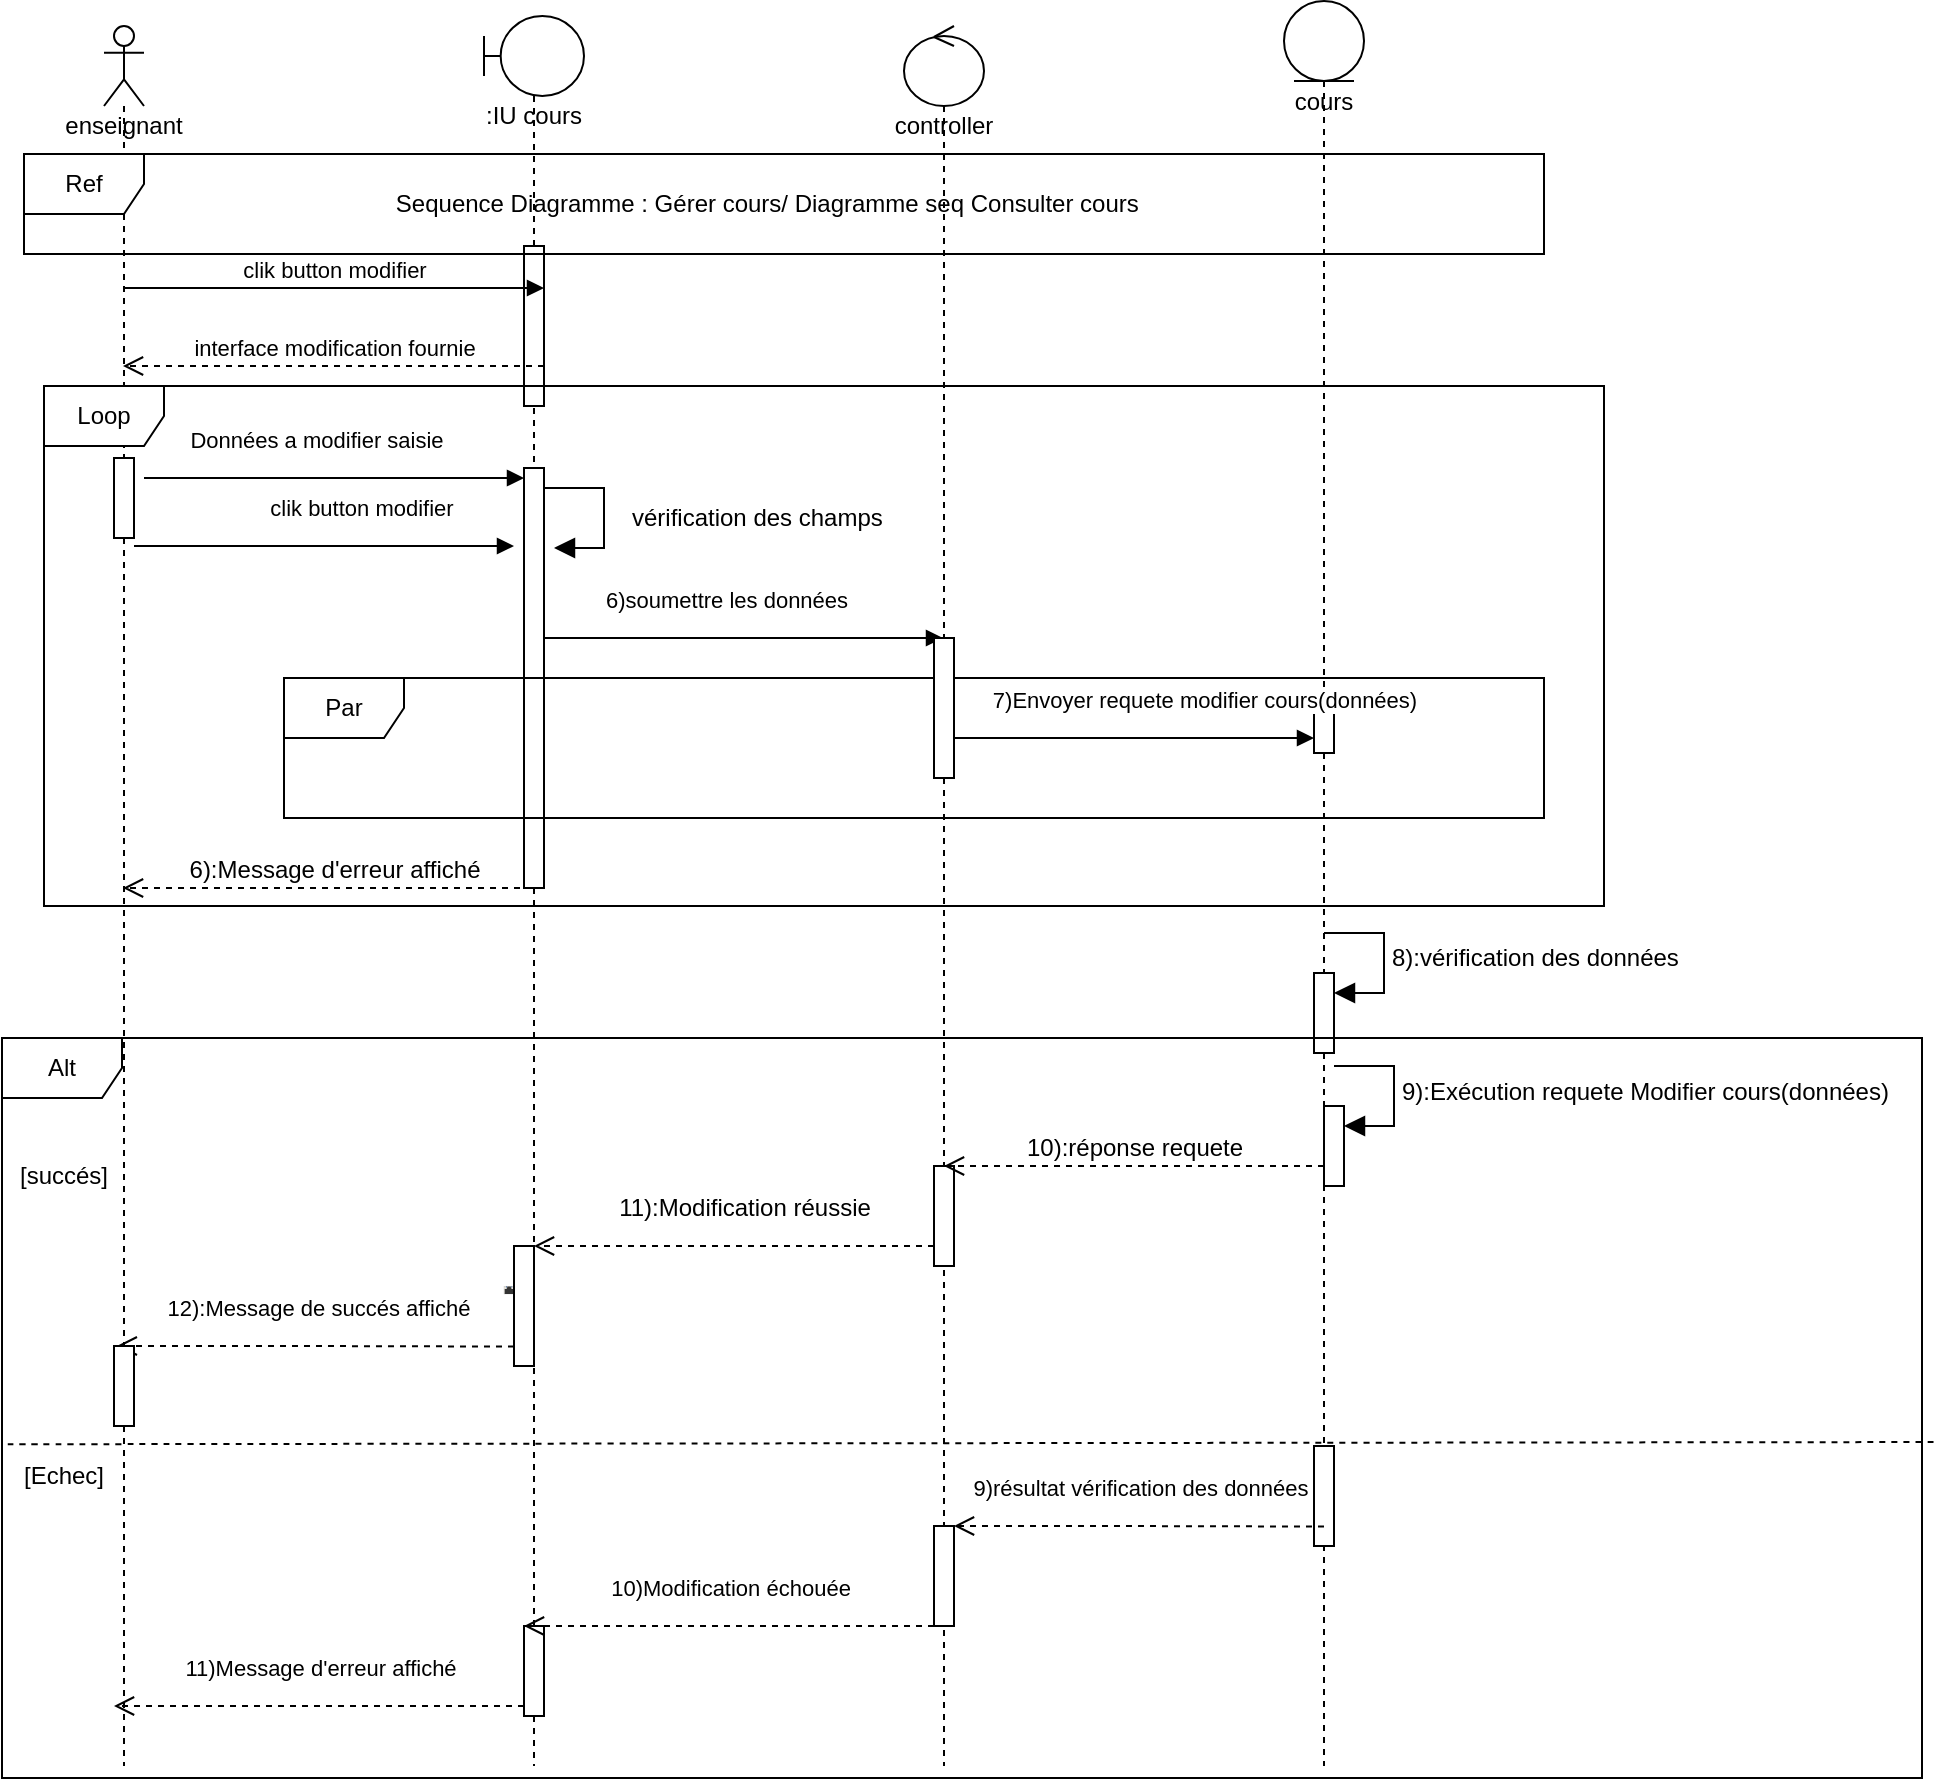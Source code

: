 <mxfile version="24.4.13" type="device" pages="2">
  <diagram id="kgpKYQtTHZ0yAKxKKP6v" name="Page-1">
    <mxGraphModel dx="1500" dy="887" grid="1" gridSize="10" guides="1" tooltips="1" connect="1" arrows="1" fold="1" page="1" pageScale="1" pageWidth="850" pageHeight="1100" math="0" shadow="0">
      <root>
        <mxCell id="0" />
        <mxCell id="1" parent="0" />
        <mxCell id="TR3HpXv-k49Oe98Kgcgv-10" value=":IU cours" style="shape=umlLifeline;participant=umlBoundary;perimeter=lifelinePerimeter;whiteSpace=wrap;html=1;container=1;collapsible=0;recursiveResize=0;verticalAlign=top;spacingTop=36;outlineConnect=0;" parent="1" vertex="1">
          <mxGeometry x="430" y="15" width="50" height="875" as="geometry" />
        </mxCell>
        <mxCell id="uwunShh2eXxCLl3LTYza-4" value="" style="html=1;points=[[0,0,0,0,5],[0,1,0,0,-5],[1,0,0,0,5],[1,1,0,0,-5]];perimeter=orthogonalPerimeter;outlineConnect=0;targetShapes=umlLifeline;portConstraint=eastwest;newEdgeStyle={&quot;curved&quot;:0,&quot;rounded&quot;:0};" parent="TR3HpXv-k49Oe98Kgcgv-10" vertex="1">
          <mxGeometry x="20" y="226" width="10" height="210" as="geometry" />
        </mxCell>
        <mxCell id="uwunShh2eXxCLl3LTYza-19" value="6):Message d&#39;erreur affiché" style="html=1;verticalAlign=bottom;endArrow=open;dashed=1;endSize=8;curved=0;rounded=0;fontSize=12;" parent="TR3HpXv-k49Oe98Kgcgv-10" edge="1">
          <mxGeometry relative="1" as="geometry">
            <mxPoint x="30" y="436" as="sourcePoint" />
            <mxPoint x="-180.5" y="436" as="targetPoint" />
          </mxGeometry>
        </mxCell>
        <mxCell id="TR3HpXv-k49Oe98Kgcgv-70" value="" style="html=1;points=[];perimeter=orthogonalPerimeter;fontSize=115;" parent="TR3HpXv-k49Oe98Kgcgv-10" vertex="1">
          <mxGeometry x="20" y="805" width="10" height="45" as="geometry" />
        </mxCell>
        <mxCell id="h5Wv6Gw_NpzDMm18Z7D9-5" value="" style="html=1;points=[];perimeter=orthogonalPerimeter;" parent="TR3HpXv-k49Oe98Kgcgv-10" vertex="1">
          <mxGeometry x="20" y="115" width="10" height="80" as="geometry" />
        </mxCell>
        <mxCell id="TR3HpXv-k49Oe98Kgcgv-12" value="enseignant" style="shape=umlLifeline;participant=umlActor;perimeter=lifelinePerimeter;whiteSpace=wrap;html=1;container=1;collapsible=0;recursiveResize=0;verticalAlign=top;spacingTop=36;outlineConnect=0;" parent="1" vertex="1">
          <mxGeometry x="240" y="20" width="20" height="870" as="geometry" />
        </mxCell>
        <mxCell id="TR3HpXv-k49Oe98Kgcgv-25" value="" style="html=1;points=[];perimeter=orthogonalPerimeter;" parent="TR3HpXv-k49Oe98Kgcgv-12" vertex="1">
          <mxGeometry x="5" y="216" width="10" height="40" as="geometry" />
        </mxCell>
        <mxCell id="TR3HpXv-k49Oe98Kgcgv-13" value="controller" style="shape=umlLifeline;participant=umlControl;perimeter=lifelinePerimeter;whiteSpace=wrap;html=1;container=1;collapsible=0;recursiveResize=0;verticalAlign=top;spacingTop=36;outlineConnect=0;" parent="1" vertex="1">
          <mxGeometry x="640" y="20" width="40" height="870" as="geometry" />
        </mxCell>
        <mxCell id="uwunShh2eXxCLl3LTYza-26" value="" style="html=1;points=[[0,0,0,0,5],[0,1,0,0,-5],[1,0,0,0,5],[1,1,0,0,-5]];perimeter=orthogonalPerimeter;outlineConnect=0;targetShapes=umlLifeline;portConstraint=eastwest;newEdgeStyle={&quot;curved&quot;:0,&quot;rounded&quot;:0};" parent="TR3HpXv-k49Oe98Kgcgv-13" vertex="1">
          <mxGeometry x="15" y="570" width="10" height="50" as="geometry" />
        </mxCell>
        <mxCell id="TR3HpXv-k49Oe98Kgcgv-68" value="" style="html=1;points=[];perimeter=orthogonalPerimeter;fontSize=115;" parent="TR3HpXv-k49Oe98Kgcgv-13" vertex="1">
          <mxGeometry x="15" y="750" width="10" height="50" as="geometry" />
        </mxCell>
        <mxCell id="TR3HpXv-k49Oe98Kgcgv-14" value="cours" style="shape=umlLifeline;participant=umlEntity;perimeter=lifelinePerimeter;whiteSpace=wrap;html=1;container=1;collapsible=0;recursiveResize=0;verticalAlign=top;spacingTop=36;outlineConnect=0;" parent="1" vertex="1">
          <mxGeometry x="830" y="7.5" width="40" height="882.5" as="geometry" />
        </mxCell>
        <mxCell id="uwunShh2eXxCLl3LTYza-14" value="" style="html=1;points=[[0,0,0,0,5],[0,1,0,0,-5],[1,0,0,0,5],[1,1,0,0,-5]];perimeter=orthogonalPerimeter;outlineConnect=0;targetShapes=umlLifeline;portConstraint=eastwest;newEdgeStyle={&quot;curved&quot;:0,&quot;rounded&quot;:0};" parent="TR3HpXv-k49Oe98Kgcgv-14" vertex="1">
          <mxGeometry x="15" y="346" width="10" height="30" as="geometry" />
        </mxCell>
        <mxCell id="uwunShh2eXxCLl3LTYza-21" value="" style="html=1;points=[[0,0,0,0,5],[0,1,0,0,-5],[1,0,0,0,5],[1,1,0,0,-5]];perimeter=orthogonalPerimeter;outlineConnect=0;targetShapes=umlLifeline;portConstraint=eastwest;newEdgeStyle={&quot;curved&quot;:0,&quot;rounded&quot;:0};" parent="TR3HpXv-k49Oe98Kgcgv-14" vertex="1">
          <mxGeometry x="15" y="486" width="10" height="40" as="geometry" />
        </mxCell>
        <mxCell id="uwunShh2eXxCLl3LTYza-22" value="8):vérification des données" style="html=1;align=left;spacingLeft=2;endArrow=block;rounded=0;edgeStyle=orthogonalEdgeStyle;curved=0;rounded=0;fontSize=12;startSize=8;endSize=8;" parent="TR3HpXv-k49Oe98Kgcgv-14" target="uwunShh2eXxCLl3LTYza-21" edge="1">
          <mxGeometry relative="1" as="geometry">
            <mxPoint x="20" y="466" as="sourcePoint" />
            <Array as="points">
              <mxPoint x="50" y="496" />
            </Array>
          </mxGeometry>
        </mxCell>
        <mxCell id="TR3HpXv-k49Oe98Kgcgv-66" value="" style="html=1;points=[];perimeter=orthogonalPerimeter;fontSize=115;" parent="TR3HpXv-k49Oe98Kgcgv-14" vertex="1">
          <mxGeometry x="15" y="722.5" width="10" height="50" as="geometry" />
        </mxCell>
        <mxCell id="TR3HpXv-k49Oe98Kgcgv-15" value="Ref" style="shape=umlFrame;whiteSpace=wrap;html=1;" parent="1" vertex="1">
          <mxGeometry x="200" y="84" width="760" height="50" as="geometry" />
        </mxCell>
        <mxCell id="TR3HpXv-k49Oe98Kgcgv-16" value="&amp;nbsp;Sequence Diagramme : Gérer cours/ Diagramme seq Consulter cours" style="text;html=1;strokeColor=none;fillColor=none;align=center;verticalAlign=middle;whiteSpace=wrap;rounded=0;" parent="1" vertex="1">
          <mxGeometry x="340" y="69" width="460" height="80" as="geometry" />
        </mxCell>
        <mxCell id="TR3HpXv-k49Oe98Kgcgv-39" value="" style="html=1;verticalLabelPosition=bottom;verticalAlign=top;outlineConnect=0;shadow=0;dashed=0;shape=mxgraph.rack.hpe_aruba.switches.rj45_sfp_alt;" parent="1" vertex="1">
          <mxGeometry x="440" y="650" width="5" height="4" as="geometry" />
        </mxCell>
        <mxCell id="TR3HpXv-k49Oe98Kgcgv-42" value="[succés]" style="text;html=1;strokeColor=none;fillColor=none;align=center;verticalAlign=middle;whiteSpace=wrap;rounded=0;" parent="1" vertex="1">
          <mxGeometry x="190" y="580" width="60" height="30" as="geometry" />
        </mxCell>
        <mxCell id="TR3HpXv-k49Oe98Kgcgv-43" value="Données a modifier saisie" style="html=1;verticalAlign=bottom;endArrow=block;rounded=0;" parent="1" edge="1">
          <mxGeometry x="-0.103" y="10" width="80" relative="1" as="geometry">
            <mxPoint x="260" y="246" as="sourcePoint" />
            <mxPoint x="450" y="246" as="targetPoint" />
            <mxPoint x="1" as="offset" />
          </mxGeometry>
        </mxCell>
        <mxCell id="TR3HpXv-k49Oe98Kgcgv-46" value="12):Message de succés affiché" style="html=1;verticalAlign=bottom;endArrow=open;dashed=1;endSize=8;exitX=-0.2;exitY=0.488;rounded=0;exitDx=0;exitDy=0;exitPerimeter=0;" parent="1" edge="1">
          <mxGeometry x="-0.007" y="-10" relative="1" as="geometry">
            <mxPoint x="246.389" y="680" as="targetPoint" />
            <mxPoint x="445" y="680.28" as="sourcePoint" />
            <Array as="points">
              <mxPoint x="337" y="680" />
            </Array>
            <mxPoint as="offset" />
          </mxGeometry>
        </mxCell>
        <mxCell id="TR3HpXv-k49Oe98Kgcgv-67" value="9)résultat vérification des données" style="html=1;verticalAlign=bottom;endArrow=open;dashed=1;endSize=8;exitX=-0.2;exitY=0.488;rounded=0;exitDx=0;exitDy=0;exitPerimeter=0;" parent="1" edge="1">
          <mxGeometry x="-0.007" y="-10" relative="1" as="geometry">
            <mxPoint x="665" y="770" as="targetPoint" />
            <mxPoint x="850" y="770.28" as="sourcePoint" />
            <Array as="points">
              <mxPoint x="742" y="770" />
            </Array>
            <mxPoint as="offset" />
          </mxGeometry>
        </mxCell>
        <mxCell id="TR3HpXv-k49Oe98Kgcgv-71" value="10)Modification échouée" style="html=1;verticalAlign=bottom;endArrow=open;dashed=1;endSize=8;rounded=0;" parent="1" edge="1">
          <mxGeometry x="-0.007" y="-10" relative="1" as="geometry">
            <mxPoint x="450" y="820" as="targetPoint" />
            <mxPoint x="655" y="820" as="sourcePoint" />
            <Array as="points">
              <mxPoint x="527" y="820" />
            </Array>
            <mxPoint as="offset" />
          </mxGeometry>
        </mxCell>
        <mxCell id="uwunShh2eXxCLl3LTYza-7" value="vérification des champs" style="html=1;align=left;spacingLeft=2;endArrow=block;rounded=0;edgeStyle=orthogonalEdgeStyle;curved=0;rounded=0;fontSize=12;startSize=8;endSize=8;" parent="1" edge="1">
          <mxGeometry x="0.059" y="10" relative="1" as="geometry">
            <mxPoint x="460" y="251" as="sourcePoint" />
            <Array as="points">
              <mxPoint x="490" y="281" />
            </Array>
            <mxPoint x="465" y="281" as="targetPoint" />
            <mxPoint as="offset" />
          </mxGeometry>
        </mxCell>
        <mxCell id="uwunShh2eXxCLl3LTYza-8" value="6)soumettre les données" style="html=1;verticalAlign=bottom;endArrow=block;rounded=0;" parent="1" edge="1">
          <mxGeometry x="-0.103" y="10" width="80" relative="1" as="geometry">
            <mxPoint x="460" y="326" as="sourcePoint" />
            <mxPoint x="659.5" y="326" as="targetPoint" />
            <mxPoint x="1" as="offset" />
          </mxGeometry>
        </mxCell>
        <mxCell id="uwunShh2eXxCLl3LTYza-9" value="Par" style="shape=umlFrame;whiteSpace=wrap;html=1;pointerEvents=0;" parent="1" vertex="1">
          <mxGeometry x="330" y="346" width="630" height="70" as="geometry" />
        </mxCell>
        <mxCell id="uwunShh2eXxCLl3LTYza-10" value="" style="html=1;points=[[0,0,0,0,5],[0,1,0,0,-5],[1,0,0,0,5],[1,1,0,0,-5]];perimeter=orthogonalPerimeter;outlineConnect=0;targetShapes=umlLifeline;portConstraint=eastwest;newEdgeStyle={&quot;curved&quot;:0,&quot;rounded&quot;:0};" parent="1" vertex="1">
          <mxGeometry x="655" y="326" width="10" height="70" as="geometry" />
        </mxCell>
        <mxCell id="uwunShh2eXxCLl3LTYza-11" value="7)Envoyer requete modifier cours(données)" style="html=1;verticalAlign=bottom;endArrow=block;rounded=0;" parent="1" target="uwunShh2eXxCLl3LTYza-14" edge="1">
          <mxGeometry x="0.389" y="10" width="80" relative="1" as="geometry">
            <mxPoint x="665" y="376" as="sourcePoint" />
            <mxPoint x="810" y="386" as="targetPoint" />
            <mxPoint as="offset" />
          </mxGeometry>
        </mxCell>
        <mxCell id="uwunShh2eXxCLl3LTYza-20" value="Loop" style="shape=umlFrame;whiteSpace=wrap;html=1;pointerEvents=0;" parent="1" vertex="1">
          <mxGeometry x="210" y="200" width="780" height="260" as="geometry" />
        </mxCell>
        <mxCell id="uwunShh2eXxCLl3LTYza-23" value="" style="html=1;points=[[0,0,0,0,5],[0,1,0,0,-5],[1,0,0,0,5],[1,1,0,0,-5]];perimeter=orthogonalPerimeter;outlineConnect=0;targetShapes=umlLifeline;portConstraint=eastwest;newEdgeStyle={&quot;curved&quot;:0,&quot;rounded&quot;:0};" parent="1" vertex="1">
          <mxGeometry x="850" y="560" width="10" height="40" as="geometry" />
        </mxCell>
        <mxCell id="uwunShh2eXxCLl3LTYza-24" value="9):Exécution requete Modifier cours(données)" style="html=1;align=left;spacingLeft=2;endArrow=block;rounded=0;edgeStyle=orthogonalEdgeStyle;curved=0;rounded=0;fontSize=12;startSize=8;endSize=8;" parent="1" target="uwunShh2eXxCLl3LTYza-23" edge="1">
          <mxGeometry relative="1" as="geometry">
            <mxPoint x="855" y="540" as="sourcePoint" />
            <Array as="points">
              <mxPoint x="885" y="570" />
            </Array>
          </mxGeometry>
        </mxCell>
        <mxCell id="uwunShh2eXxCLl3LTYza-25" value="10):réponse requete" style="html=1;verticalAlign=bottom;endArrow=open;dashed=1;endSize=8;curved=0;rounded=0;fontSize=12;" parent="1" target="TR3HpXv-k49Oe98Kgcgv-13" edge="1">
          <mxGeometry relative="1" as="geometry">
            <mxPoint x="850" y="590" as="sourcePoint" />
            <mxPoint x="770" y="590" as="targetPoint" />
          </mxGeometry>
        </mxCell>
        <mxCell id="uwunShh2eXxCLl3LTYza-27" value="11):Modification réussie" style="html=1;verticalAlign=bottom;endArrow=open;dashed=1;endSize=8;curved=0;rounded=0;fontSize=12;" parent="1" target="TR3HpXv-k49Oe98Kgcgv-10" edge="1">
          <mxGeometry x="-0.054" y="-10" relative="1" as="geometry">
            <mxPoint x="655" y="630" as="sourcePoint" />
            <mxPoint x="575" y="630" as="targetPoint" />
            <mxPoint x="-1" as="offset" />
          </mxGeometry>
        </mxCell>
        <mxCell id="uwunShh2eXxCLl3LTYza-28" value="" style="html=1;points=[[0,0,0,0,5],[0,1,0,0,-5],[1,0,0,0,5],[1,1,0,0,-5]];perimeter=orthogonalPerimeter;outlineConnect=0;targetShapes=umlLifeline;portConstraint=eastwest;newEdgeStyle={&quot;curved&quot;:0,&quot;rounded&quot;:0};" parent="1" vertex="1">
          <mxGeometry x="445" y="630" width="10" height="60" as="geometry" />
        </mxCell>
        <mxCell id="uwunShh2eXxCLl3LTYza-30" value="" style="html=1;points=[[0,0,0,0,5],[0,1,0,0,-5],[1,0,0,0,5],[1,1,0,0,-5]];perimeter=orthogonalPerimeter;outlineConnect=0;targetShapes=umlLifeline;portConstraint=eastwest;newEdgeStyle={&quot;curved&quot;:0,&quot;rounded&quot;:0};" parent="1" vertex="1">
          <mxGeometry x="245" y="680" width="10" height="40" as="geometry" />
        </mxCell>
        <mxCell id="uwunShh2eXxCLl3LTYza-32" value="[Echec]" style="text;html=1;strokeColor=none;fillColor=none;align=center;verticalAlign=middle;whiteSpace=wrap;rounded=0;" parent="1" vertex="1">
          <mxGeometry x="190" y="730" width="60" height="30" as="geometry" />
        </mxCell>
        <mxCell id="uwunShh2eXxCLl3LTYza-33" value="11)Message d&#39;erreur affiché" style="html=1;verticalAlign=bottom;endArrow=open;dashed=1;endSize=8;rounded=0;" parent="1" edge="1">
          <mxGeometry x="-0.007" y="-10" relative="1" as="geometry">
            <mxPoint x="245" y="860" as="targetPoint" />
            <mxPoint x="450" y="860" as="sourcePoint" />
            <Array as="points">
              <mxPoint x="322" y="860" />
            </Array>
            <mxPoint as="offset" />
          </mxGeometry>
        </mxCell>
        <mxCell id="uwunShh2eXxCLl3LTYza-35" value="Alt" style="shape=umlFrame;whiteSpace=wrap;html=1;pointerEvents=0;" parent="1" vertex="1">
          <mxGeometry x="189" y="526" width="960" height="370" as="geometry" />
        </mxCell>
        <mxCell id="h5Wv6Gw_NpzDMm18Z7D9-6" value="clik button modifier" style="html=1;verticalAlign=bottom;endArrow=block;entryX=0;entryY=0;rounded=0;" parent="1" source="TR3HpXv-k49Oe98Kgcgv-12" edge="1">
          <mxGeometry relative="1" as="geometry">
            <mxPoint x="280" y="151" as="sourcePoint" />
            <mxPoint x="460" y="151.0" as="targetPoint" />
          </mxGeometry>
        </mxCell>
        <mxCell id="h5Wv6Gw_NpzDMm18Z7D9-7" value="interface modification fournie" style="html=1;verticalAlign=bottom;endArrow=open;dashed=1;endSize=8;exitX=0;exitY=0.95;rounded=0;" parent="1" edge="1">
          <mxGeometry relative="1" as="geometry">
            <mxPoint x="249.5" y="190" as="targetPoint" />
            <mxPoint x="460" y="190" as="sourcePoint" />
          </mxGeometry>
        </mxCell>
        <mxCell id="h5Wv6Gw_NpzDMm18Z7D9-8" value="clik button modifier&amp;nbsp;" style="html=1;verticalAlign=bottom;endArrow=block;rounded=0;" parent="1" edge="1">
          <mxGeometry x="0.21" y="10" width="80" relative="1" as="geometry">
            <mxPoint x="255" y="280" as="sourcePoint" />
            <mxPoint x="445" y="280" as="targetPoint" />
            <mxPoint as="offset" />
          </mxGeometry>
        </mxCell>
        <mxCell id="uwunShh2eXxCLl3LTYza-31" value="" style="endArrow=none;dashed=1;html=1;rounded=0;fontSize=12;startSize=8;endSize=8;curved=1;entryX=1.006;entryY=0.546;entryDx=0;entryDy=0;entryPerimeter=0;exitX=0.003;exitY=0.549;exitDx=0;exitDy=0;exitPerimeter=0;" parent="1" source="uwunShh2eXxCLl3LTYza-35" target="uwunShh2eXxCLl3LTYza-35" edge="1">
          <mxGeometry width="50" height="50" relative="1" as="geometry">
            <mxPoint x="234" y="730" as="sourcePoint" />
            <mxPoint x="1104" y="721.471" as="targetPoint" />
          </mxGeometry>
        </mxCell>
      </root>
    </mxGraphModel>
  </diagram>
  <diagram id="91-CTFUeDaUW-0zkBQth" name="Page-2">
    <mxGraphModel dx="1050" dy="621" grid="1" gridSize="10" guides="1" tooltips="1" connect="1" arrows="1" fold="1" page="1" pageScale="1" pageWidth="850" pageHeight="1400" math="0" shadow="0">
      <root>
        <mxCell id="0" />
        <mxCell id="1" parent="0" />
        <mxCell id="-4NVfZdhFxt_nvHMNReC-1" value="&lt;p style=&quot;margin:0px;margin-top:4px;text-align:center;&quot;&gt;&lt;b&gt;Class&lt;/b&gt;&lt;/p&gt;&lt;hr size=&quot;1&quot; style=&quot;border-style:solid;&quot;/&gt;&lt;p style=&quot;margin:0px;margin-left:4px;&quot;&gt;+ field: Type&lt;/p&gt;&lt;hr size=&quot;1&quot; style=&quot;border-style:solid;&quot;/&gt;&lt;p style=&quot;margin:0px;margin-left:4px;&quot;&gt;+ method(): Type&lt;/p&gt;" style="verticalAlign=top;align=left;overflow=fill;html=1;whiteSpace=wrap;" vertex="1" parent="1">
          <mxGeometry x="340" y="280" width="160" height="90" as="geometry" />
        </mxCell>
      </root>
    </mxGraphModel>
  </diagram>
</mxfile>
